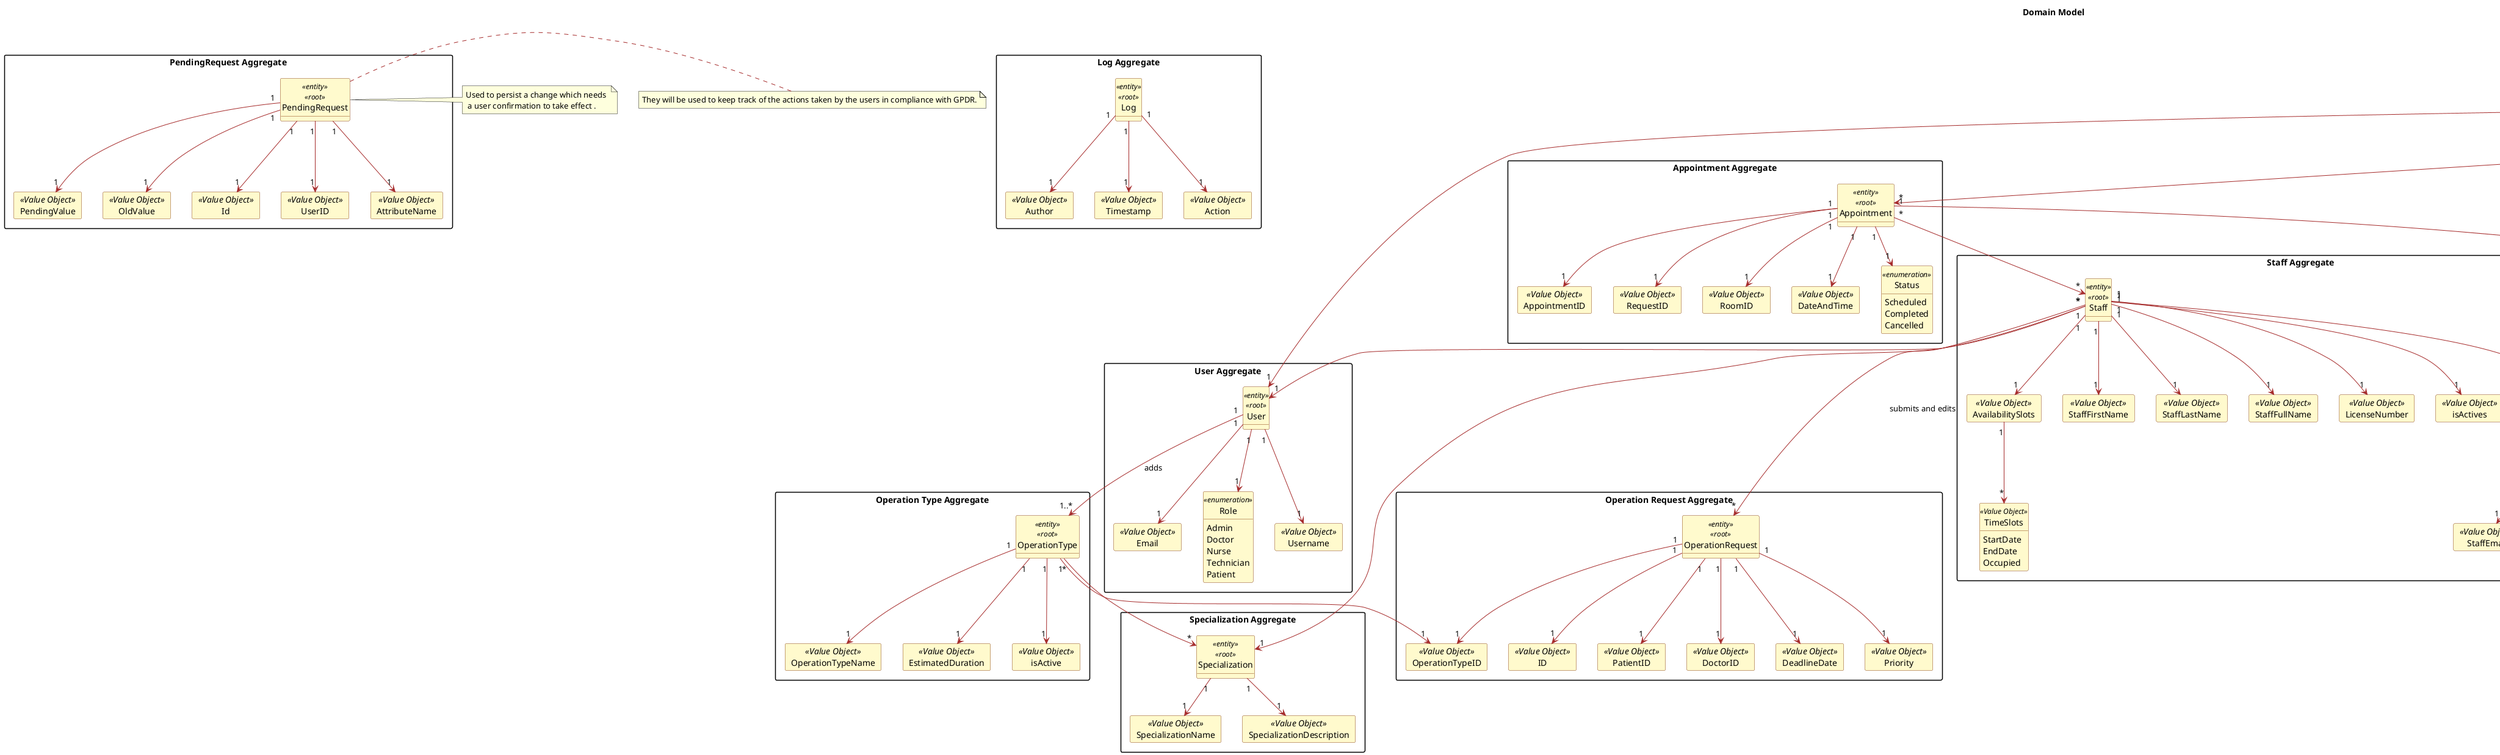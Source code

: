 @startuml
hide circle
hide methods
allow_mixing

'skinparam monochrome false
'skinparam packageStyle rectangle
'skinparam shadowing false
'skinparam linetype ortho

' Title
title Domain Model


skinparam classAttributeIconSize 0

skinparam class {
    LifeLineBorderColor DodgerBlue
    LifeLineBackgroundColor APPLICATION
    BackgroundColor LemonChiffon
    ArrowColor Brown
    BorderColor SaddleBrown
}

skinparam packageStyle rectangle

skinparam card {
    LifeLineBorderColor DodgerBlue
    LifeLineBackgroundColor APPLICATION
    BackgroundColor LemonChiffon
    ArrowColor Brown
    BorderColor SaddleBrown
}


' Aggregates

package "PendingRequest Aggregate" {

    entity PendingRequest <<entity>><<root>> {
    }

    card Id <<Value Object>>
    card UserID <<Value Object>>
    card AttributeName <<Value Object>>
    card PendingValue <<Value Object>>
    card OldValue <<Value Object>>

    ' Relationships inside the User aggregate

    PendingRequest "1"-->"1" Id
    PendingRequest "1"-->"1" UserID
    PendingRequest "1"-->"1" AttributeName
    PendingRequest "1"-->"1" PendingValue
    PendingRequest "1"-->"1" OldValue
}

note right of PendingRequest : Used to persist a change which needs \n a user confirmation to take effect .

package "Log Aggregate" {

    entity Log <<entity>><<root>> {
    }

    card Timestamp <<Value Object>>
    card Action <<Value Object>>
    card Author <<Value Object>> 

    'Relationships inside the Staff aggregate
    Log "1"-->"1" Timestamp
    Log "1"-->"1" Action
    Log "1"-->"1" Author

}
note right of PendingRequest : They will be used to keep track of the actions taken by the users in compliance with GPDR.

package "User Aggregate" {

    entity User <<entity>><<root>> {
    }

    card Username <<Value Object>>
    card Email <<Value Object>>

    enum Role <<enumeration>> {
        Admin
        Doctor
        Nurse
        Technician
        Patient
    }

    ' Relationships inside the User aggregate

    User "1"-->"1" Username
    User "1"-->"1" Email
    User "1"-->"1" Role


}

package "Patient Aggregate" {

    entity Patient <<entity>><<root>> {
    }

    card PatientFirstName <<Value Object>>
    card PatientLastName <<Value Object>>
    card PatientFullName <<Value Object>>
    card DateOfBirth <<Value Object>>
    card Gender <<Value Object>>
    card MedicalRecordNumber <<Value Object>>
    card ContactInformation <<Value Object>>
    card AllergiesAndConditions <<Value Object>>
    card EmergencyContact <<Value Object>>
    'card AppointmentHistory <<Value Object>>

    ' Atributos Contact Information
    card PatientEmail <<Value Object>>
    card PhoneNumber <<Value Object>>

    ' Relationships Contact Information
    ContactInformation "1"-->"1" PatientEmail
    ContactInformation "1"-->"1" PhoneNumber

    ' Relationships inside the Patient aggregate
    Patient "1"-->"1" PatientFirstName
    Patient "1"-->"1" PatientLastName
    Patient "1"-->"1" PatientFullName
    Patient "1"-->"1" DateOfBirth
    Patient "1"--> "1" Gender
    Patient "1"-->"1" MedicalRecordNumber
    Patient "1"--> "1" ContactInformation
    Patient "1"--> "*" AllergiesAndConditions
    Patient "1"--> "1" EmergencyContact

}

package "Staff Aggregate" {

    entity Staff <<entity>><<root>> {
    }

    card StaffFirstName <<Value Object>>
    card StaffLastName <<Value Object>>
    card StaffFullName <<Value Object>>
    card LicenseNumber <<Value Object>>
    card isActives <<Value Object>>

    'specialization é entidade
    card StaffContactInformation <<Value Object>>
    card AvailabilitySlots <<Value Object>>
    entity TimeSlots <<Value Object>> {
        StartDate
        EndDate
        Occupied
    }

    ' Atributos Contact Information
    card StaffEmail <<Value Object>>
    card StaffPhoneNumber <<Value Object>>

    'Relationships Contact Information
    StaffContactInformation "1"-->"1" StaffEmail
    StaffContactInformation "1"-->"1" StaffPhoneNumber

    'Relationships inside the Staff aggregate
    Staff "1"-->"1" StaffFirstName
    Staff "1"-->"1" StaffLastName
    Staff "1"-->"1" StaffFullName
    Staff "1"-->"1" LicenseNumber
    Staff "1"-->"1" StaffContactInformation
    Staff "1"-->"1" AvailabilitySlots
    Staff "1"-->"1" isActives
    AvailabilitySlots "1"-->"*" TimeSlots


}

package "Specialization Aggregate" {

    entity Specialization <<entity>><<root>> {
    }

    card SpecializationName <<Value Object>>
    card SpecializationDescription <<Value Object>>

    'Relationships
    Specialization "1"-->"1" SpecializationName
    Specialization "1"-->"1" SpecializationDescription

}

package "Operation Request Aggregate" {

    entity OperationRequest <<entity>><<root>> {
    }

    card ID <<Value Object>>
    card PatientID <<Value Object>>
    card DoctorID <<Value Object>>
    card OperationTypeID <<Value Object>>
    card DeadlineDate <<Value Object>>
    card Priority <<Value Object>>

    'Relationships
    OperationRequest "1"-->"1" ID
    OperationRequest "1"-->"1" PatientID
    OperationRequest "1"-->"1" DoctorID
    OperationRequest "1"-->"1" OperationTypeID
    OperationRequest "1"-->"1" DeadlineDate
    OperationRequest "1"-->"1" Priority


}

package "Operation Type Aggregate" {

    entity OperationType <<entity>><<root>> {
    }

    card OperationTypeID <<Value Object>>
    card OperationTypeName <<Value Object>>
    card EstimatedDuration <<Value Object>>
    card isActive <<Value Object>>
    'Ligar a Specialization
    
    'Relationships
    OperationType "1"-->"1" OperationTypeID
    OperationType "1"-->"1" OperationTypeName
    OperationType "1"-->"1" EstimatedDuration
    OperationType "1"-->"1" isActive
    

}

package "Appointment Aggregate" {

    entity Appointment <<entity>><<root>> {
    }

    card AppointmentID <<Value Object>>
    card RequestID <<Value Object>>
    card RoomID <<Value Object>>
    card DateAndTime <<Value Object>>
    enum Status <<enumeration>> {
        Scheduled
        Completed
        Cancelled
    }

    'Relationships
    Appointment "1"-->"1" AppointmentID
    Appointment "1"-->"1" RequestID
    Appointment "1"-->"1" RoomID
    Appointment "1"-->"1" DateAndTime
    Appointment "1"-->"1" Status


}

package "Equipment Aggregate"{

    entity Equipment <<entity>><<root>> {
    }

    card EquipmentName <<Value Object>>
    card EquipmentDescription <<Value Object>>

    'Relationships
    Equipment "1"-->"1" EquipmentName
    Equipment "1"-->"1" EquipmentDescription
}

package "Surgery Room Aggregate" {

    entity SurgeryRoom <<entity>><<root>> {
    }

    card RoomNumber <<Value Object>>
    card Type <<Value Object>>
    card Capacity <<Value Object>>
    enum CurrentStatus <<enumeration>> {
        Available
        Occupied
        UnderMaintenance
    }
    card MaintenanceSlots <<Value Object>>

    'Relationship Of the Assigned Equipment
    SurgeryRoom "1" --> "*" Equipment

    'Relationships

    SurgeryRoom "1"-->"1" RoomNumber
    SurgeryRoom "1"-->"1" Type
    SurgeryRoom "1"-->"1" Capacity
    SurgeryRoom "1"-->"1" CurrentStatus
    SurgeryRoom "1"-->"1" MaintenanceSlots
}

' Relationships

' US 5.1.3, mas ficou esclarecido que NÃO é o patient que dá book, mas sim o Planning Module
Patient "1" --> "*" Appointment: books
Patient "1" --> "1" User

Staff "*" --> "1" Specialization
Staff "1" --> "1" User
Staff "*" --> "*" OperationRequest: submits and edits

OperationType "*" --> "*" Specialization

Appointment "1" --> "1" SurgeryRoom
Appointment "*" --> "*" Staff
'Alterada relação 1-para-1  ->  *-para-*

User "1" --> "1..*" OperationType: adds



@enduml
